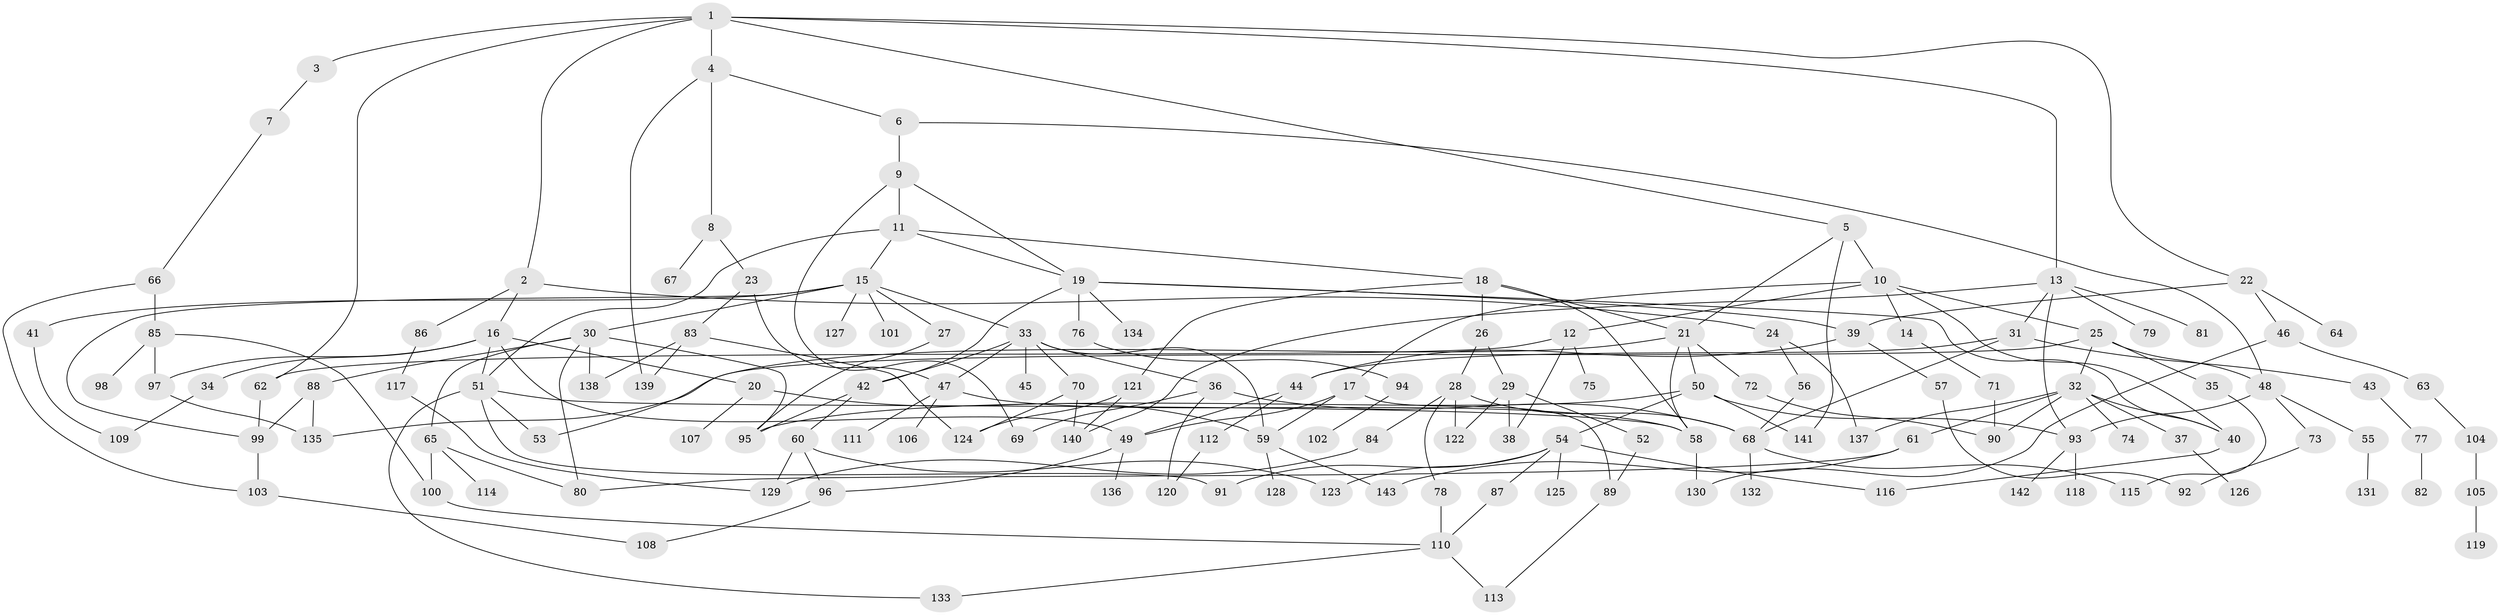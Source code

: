 // Generated by graph-tools (version 1.1) at 2025/49/03/09/25 03:49:18]
// undirected, 143 vertices, 209 edges
graph export_dot {
graph [start="1"]
  node [color=gray90,style=filled];
  1;
  2;
  3;
  4;
  5;
  6;
  7;
  8;
  9;
  10;
  11;
  12;
  13;
  14;
  15;
  16;
  17;
  18;
  19;
  20;
  21;
  22;
  23;
  24;
  25;
  26;
  27;
  28;
  29;
  30;
  31;
  32;
  33;
  34;
  35;
  36;
  37;
  38;
  39;
  40;
  41;
  42;
  43;
  44;
  45;
  46;
  47;
  48;
  49;
  50;
  51;
  52;
  53;
  54;
  55;
  56;
  57;
  58;
  59;
  60;
  61;
  62;
  63;
  64;
  65;
  66;
  67;
  68;
  69;
  70;
  71;
  72;
  73;
  74;
  75;
  76;
  77;
  78;
  79;
  80;
  81;
  82;
  83;
  84;
  85;
  86;
  87;
  88;
  89;
  90;
  91;
  92;
  93;
  94;
  95;
  96;
  97;
  98;
  99;
  100;
  101;
  102;
  103;
  104;
  105;
  106;
  107;
  108;
  109;
  110;
  111;
  112;
  113;
  114;
  115;
  116;
  117;
  118;
  119;
  120;
  121;
  122;
  123;
  124;
  125;
  126;
  127;
  128;
  129;
  130;
  131;
  132;
  133;
  134;
  135;
  136;
  137;
  138;
  139;
  140;
  141;
  142;
  143;
  1 -- 2;
  1 -- 3;
  1 -- 4;
  1 -- 5;
  1 -- 13;
  1 -- 22;
  1 -- 62;
  2 -- 16;
  2 -- 24;
  2 -- 86;
  3 -- 7;
  4 -- 6;
  4 -- 8;
  4 -- 139;
  5 -- 10;
  5 -- 21;
  5 -- 141;
  6 -- 9;
  6 -- 48;
  7 -- 66;
  8 -- 23;
  8 -- 67;
  9 -- 11;
  9 -- 19;
  9 -- 69;
  10 -- 12;
  10 -- 14;
  10 -- 17;
  10 -- 25;
  10 -- 40;
  11 -- 15;
  11 -- 18;
  11 -- 51;
  11 -- 19;
  12 -- 75;
  12 -- 38;
  12 -- 62;
  13 -- 31;
  13 -- 79;
  13 -- 81;
  13 -- 93;
  13 -- 140;
  14 -- 71;
  15 -- 27;
  15 -- 30;
  15 -- 33;
  15 -- 41;
  15 -- 101;
  15 -- 127;
  15 -- 99;
  16 -- 20;
  16 -- 34;
  16 -- 97;
  16 -- 49;
  16 -- 51;
  17 -- 59;
  17 -- 89;
  17 -- 49;
  18 -- 26;
  18 -- 121;
  18 -- 21;
  18 -- 58;
  19 -- 42;
  19 -- 76;
  19 -- 134;
  19 -- 39;
  19 -- 40;
  20 -- 107;
  20 -- 59;
  21 -- 50;
  21 -- 53;
  21 -- 58;
  21 -- 72;
  22 -- 39;
  22 -- 46;
  22 -- 64;
  23 -- 47;
  23 -- 83;
  24 -- 56;
  24 -- 137;
  25 -- 32;
  25 -- 35;
  25 -- 48;
  25 -- 135;
  26 -- 28;
  26 -- 29;
  27 -- 95;
  28 -- 78;
  28 -- 84;
  28 -- 122;
  28 -- 68;
  29 -- 38;
  29 -- 52;
  29 -- 122;
  30 -- 65;
  30 -- 80;
  30 -- 88;
  30 -- 95;
  30 -- 138;
  31 -- 43;
  31 -- 44;
  31 -- 68;
  32 -- 37;
  32 -- 61;
  32 -- 74;
  32 -- 40;
  32 -- 137;
  32 -- 90;
  33 -- 36;
  33 -- 45;
  33 -- 70;
  33 -- 59;
  33 -- 47;
  33 -- 42;
  34 -- 109;
  35 -- 115;
  36 -- 120;
  36 -- 69;
  36 -- 68;
  37 -- 126;
  39 -- 44;
  39 -- 57;
  40 -- 116;
  41 -- 109;
  42 -- 60;
  42 -- 95;
  43 -- 77;
  44 -- 49;
  44 -- 112;
  46 -- 63;
  46 -- 130;
  47 -- 106;
  47 -- 111;
  47 -- 58;
  48 -- 55;
  48 -- 73;
  48 -- 93;
  49 -- 96;
  49 -- 136;
  50 -- 54;
  50 -- 95;
  50 -- 141;
  50 -- 93;
  51 -- 133;
  51 -- 53;
  51 -- 91;
  51 -- 58;
  52 -- 89;
  54 -- 87;
  54 -- 91;
  54 -- 116;
  54 -- 125;
  54 -- 123;
  55 -- 131;
  56 -- 68;
  57 -- 92;
  58 -- 130;
  59 -- 128;
  59 -- 143;
  60 -- 123;
  60 -- 129;
  60 -- 96;
  61 -- 143;
  61 -- 80;
  62 -- 99;
  63 -- 104;
  65 -- 100;
  65 -- 114;
  65 -- 80;
  66 -- 85;
  66 -- 103;
  68 -- 132;
  68 -- 115;
  70 -- 124;
  70 -- 140;
  71 -- 90;
  72 -- 90;
  73 -- 92;
  76 -- 94;
  77 -- 82;
  78 -- 110;
  83 -- 124;
  83 -- 138;
  83 -- 139;
  84 -- 129;
  85 -- 98;
  85 -- 100;
  85 -- 97;
  86 -- 117;
  87 -- 110;
  88 -- 99;
  88 -- 135;
  89 -- 113;
  93 -- 118;
  93 -- 142;
  94 -- 102;
  96 -- 108;
  97 -- 135;
  99 -- 103;
  100 -- 110;
  103 -- 108;
  104 -- 105;
  105 -- 119;
  110 -- 133;
  110 -- 113;
  112 -- 120;
  117 -- 129;
  121 -- 140;
  121 -- 124;
}
